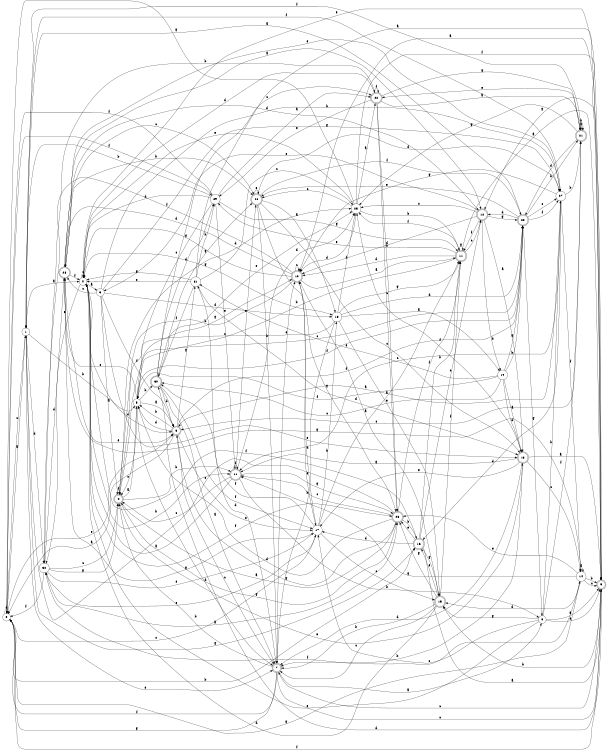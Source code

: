 digraph n27_7 {
__start0 [label="" shape="none"];

rankdir=LR;
size="8,5";

s0 [style="filled", color="black", fillcolor="white" shape="circle", label="0"];
s1 [style="filled", color="black", fillcolor="white" shape="circle", label="1"];
s2 [style="filled", color="black", fillcolor="white" shape="circle", label="2"];
s3 [style="filled", color="black", fillcolor="white" shape="circle", label="3"];
s4 [style="rounded,filled", color="black", fillcolor="white" shape="doublecircle", label="4"];
s5 [style="filled", color="black", fillcolor="white" shape="circle", label="5"];
s6 [style="rounded,filled", color="black", fillcolor="white" shape="doublecircle", label="6"];
s7 [style="rounded,filled", color="black", fillcolor="white" shape="doublecircle", label="7"];
s8 [style="filled", color="black", fillcolor="white" shape="circle", label="8"];
s9 [style="rounded,filled", color="black", fillcolor="white" shape="doublecircle", label="9"];
s10 [style="rounded,filled", color="black", fillcolor="white" shape="doublecircle", label="10"];
s11 [style="rounded,filled", color="black", fillcolor="white" shape="doublecircle", label="11"];
s12 [style="rounded,filled", color="black", fillcolor="white" shape="doublecircle", label="12"];
s13 [style="rounded,filled", color="black", fillcolor="white" shape="doublecircle", label="13"];
s14 [style="filled", color="black", fillcolor="white" shape="circle", label="14"];
s15 [style="rounded,filled", color="black", fillcolor="white" shape="doublecircle", label="15"];
s16 [style="rounded,filled", color="black", fillcolor="white" shape="doublecircle", label="16"];
s17 [style="filled", color="black", fillcolor="white" shape="circle", label="17"];
s18 [style="filled", color="black", fillcolor="white" shape="circle", label="18"];
s19 [style="filled", color="black", fillcolor="white" shape="circle", label="19"];
s20 [style="rounded,filled", color="black", fillcolor="white" shape="doublecircle", label="20"];
s21 [style="rounded,filled", color="black", fillcolor="white" shape="doublecircle", label="21"];
s22 [style="rounded,filled", color="black", fillcolor="white" shape="doublecircle", label="22"];
s23 [style="rounded,filled", color="black", fillcolor="white" shape="doublecircle", label="23"];
s24 [style="rounded,filled", color="black", fillcolor="white" shape="doublecircle", label="24"];
s25 [style="filled", color="black", fillcolor="white" shape="circle", label="25"];
s26 [style="rounded,filled", color="black", fillcolor="white" shape="doublecircle", label="26"];
s27 [style="filled", color="black", fillcolor="white" shape="circle", label="27"];
s28 [style="rounded,filled", color="black", fillcolor="white" shape="doublecircle", label="28"];
s29 [style="filled", color="black", fillcolor="white" shape="circle", label="29"];
s30 [style="rounded,filled", color="black", fillcolor="white" shape="doublecircle", label="30"];
s31 [style="filled", color="black", fillcolor="white" shape="circle", label="31"];
s32 [style="filled", color="black", fillcolor="white" shape="circle", label="32"];
s0 -> s1 [label="a"];
s0 -> s16 [label="b"];
s0 -> s17 [label="c"];
s0 -> s0 [label="d"];
s0 -> s6 [label="e"];
s0 -> s29 [label="f"];
s0 -> s14 [label="g"];
s1 -> s2 [label="a"];
s1 -> s5 [label="b"];
s1 -> s0 [label="c"];
s1 -> s32 [label="d"];
s1 -> s7 [label="e"];
s1 -> s27 [label="f"];
s1 -> s16 [label="g"];
s2 -> s3 [label="a"];
s2 -> s24 [label="b"];
s2 -> s2 [label="c"];
s2 -> s6 [label="d"];
s2 -> s32 [label="e"];
s2 -> s23 [label="f"];
s2 -> s18 [label="g"];
s3 -> s4 [label="a"];
s3 -> s27 [label="b"];
s3 -> s28 [label="c"];
s3 -> s18 [label="d"];
s3 -> s13 [label="e"];
s3 -> s6 [label="f"];
s3 -> s27 [label="g"];
s4 -> s5 [label="a"];
s4 -> s24 [label="b"];
s4 -> s20 [label="c"];
s4 -> s25 [label="d"];
s4 -> s13 [label="e"];
s4 -> s4 [label="f"];
s4 -> s23 [label="g"];
s5 -> s6 [label="a"];
s5 -> s30 [label="b"];
s5 -> s4 [label="c"];
s5 -> s7 [label="d"];
s5 -> s28 [label="e"];
s5 -> s20 [label="f"];
s5 -> s10 [label="g"];
s6 -> s0 [label="a"];
s6 -> s5 [label="b"];
s6 -> s7 [label="c"];
s6 -> s5 [label="d"];
s6 -> s17 [label="e"];
s6 -> s20 [label="f"];
s6 -> s31 [label="g"];
s7 -> s8 [label="a"];
s7 -> s4 [label="b"];
s7 -> s9 [label="c"];
s7 -> s31 [label="d"];
s7 -> s10 [label="e"];
s7 -> s0 [label="f"];
s7 -> s0 [label="g"];
s8 -> s9 [label="a"];
s8 -> s27 [label="b"];
s8 -> s17 [label="c"];
s8 -> s9 [label="d"];
s8 -> s2 [label="e"];
s8 -> s21 [label="f"];
s8 -> s15 [label="g"];
s9 -> s10 [label="a"];
s9 -> s15 [label="b"];
s9 -> s7 [label="c"];
s9 -> s30 [label="d"];
s9 -> s2 [label="e"];
s9 -> s0 [label="f"];
s9 -> s12 [label="g"];
s10 -> s11 [label="a"];
s10 -> s4 [label="b"];
s10 -> s10 [label="c"];
s10 -> s28 [label="d"];
s10 -> s17 [label="e"];
s10 -> s32 [label="f"];
s10 -> s2 [label="g"];
s11 -> s9 [label="a"];
s11 -> s5 [label="b"];
s11 -> s12 [label="c"];
s11 -> s10 [label="d"];
s11 -> s29 [label="e"];
s11 -> s25 [label="f"];
s11 -> s11 [label="g"];
s12 -> s13 [label="a"];
s12 -> s19 [label="b"];
s12 -> s25 [label="c"];
s12 -> s10 [label="d"];
s12 -> s3 [label="e"];
s12 -> s11 [label="f"];
s12 -> s20 [label="g"];
s13 -> s9 [label="a"];
s13 -> s7 [label="b"];
s13 -> s14 [label="c"];
s13 -> s7 [label="d"];
s13 -> s17 [label="e"];
s13 -> s25 [label="f"];
s13 -> s24 [label="g"];
s14 -> s14 [label="a"];
s14 -> s9 [label="b"];
s14 -> s9 [label="c"];
s14 -> s15 [label="d"];
s14 -> s23 [label="e"];
s14 -> s32 [label="f"];
s14 -> s24 [label="g"];
s15 -> s10 [label="a"];
s15 -> s7 [label="b"];
s15 -> s7 [label="c"];
s15 -> s2 [label="d"];
s15 -> s16 [label="e"];
s15 -> s11 [label="f"];
s15 -> s23 [label="g"];
s16 -> s9 [label="a"];
s16 -> s11 [label="b"];
s16 -> s12 [label="c"];
s16 -> s17 [label="d"];
s16 -> s23 [label="e"];
s16 -> s2 [label="f"];
s16 -> s15 [label="g"];
s17 -> s11 [label="a"];
s17 -> s18 [label="b"];
s17 -> s15 [label="c"];
s17 -> s10 [label="d"];
s17 -> s32 [label="e"];
s17 -> s30 [label="f"];
s17 -> s28 [label="g"];
s18 -> s19 [label="a"];
s18 -> s7 [label="b"];
s18 -> s4 [label="c"];
s18 -> s20 [label="d"];
s18 -> s15 [label="e"];
s18 -> s25 [label="f"];
s18 -> s11 [label="g"];
s19 -> s13 [label="a"];
s19 -> s20 [label="b"];
s19 -> s30 [label="c"];
s19 -> s13 [label="d"];
s19 -> s31 [label="e"];
s19 -> s5 [label="f"];
s19 -> s20 [label="g"];
s20 -> s1 [label="a"];
s20 -> s21 [label="b"];
s20 -> s27 [label="c"];
s20 -> s12 [label="d"];
s20 -> s26 [label="e"];
s20 -> s27 [label="f"];
s20 -> s8 [label="g"];
s21 -> s21 [label="a"];
s21 -> s21 [label="b"];
s21 -> s6 [label="c"];
s21 -> s20 [label="d"];
s21 -> s22 [label="e"];
s21 -> s1 [label="f"];
s21 -> s25 [label="g"];
s22 -> s21 [label="a"];
s22 -> s23 [label="b"];
s22 -> s23 [label="c"];
s22 -> s2 [label="d"];
s22 -> s29 [label="e"];
s22 -> s22 [label="f"];
s22 -> s21 [label="g"];
s23 -> s4 [label="a"];
s23 -> s16 [label="b"];
s23 -> s24 [label="c"];
s23 -> s5 [label="d"];
s23 -> s1 [label="e"];
s23 -> s11 [label="f"];
s23 -> s6 [label="g"];
s24 -> s2 [label="a"];
s24 -> s8 [label="b"];
s24 -> s4 [label="c"];
s24 -> s25 [label="d"];
s24 -> s26 [label="e"];
s24 -> s24 [label="f"];
s24 -> s23 [label="g"];
s25 -> s22 [label="a"];
s25 -> s11 [label="b"];
s25 -> s26 [label="c"];
s25 -> s10 [label="d"];
s25 -> s2 [label="e"];
s25 -> s9 [label="f"];
s25 -> s0 [label="g"];
s26 -> s18 [label="a"];
s26 -> s7 [label="b"];
s26 -> s13 [label="c"];
s26 -> s27 [label="d"];
s26 -> s26 [label="e"];
s26 -> s20 [label="f"];
s26 -> s23 [label="g"];
s27 -> s6 [label="a"];
s27 -> s21 [label="b"];
s27 -> s24 [label="c"];
s27 -> s16 [label="d"];
s27 -> s28 [label="e"];
s27 -> s14 [label="f"];
s27 -> s10 [label="g"];
s28 -> s12 [label="a"];
s28 -> s26 [label="b"];
s28 -> s26 [label="c"];
s28 -> s12 [label="d"];
s28 -> s6 [label="e"];
s28 -> s2 [label="f"];
s28 -> s14 [label="g"];
s29 -> s22 [label="a"];
s29 -> s1 [label="b"];
s29 -> s5 [label="c"];
s29 -> s2 [label="d"];
s29 -> s24 [label="e"];
s29 -> s0 [label="f"];
s29 -> s11 [label="g"];
s30 -> s7 [label="a"];
s30 -> s6 [label="b"];
s30 -> s22 [label="c"];
s30 -> s29 [label="d"];
s30 -> s25 [label="e"];
s30 -> s17 [label="f"];
s30 -> s26 [label="g"];
s31 -> s9 [label="a"];
s31 -> s29 [label="b"];
s31 -> s25 [label="c"];
s31 -> s13 [label="d"];
s31 -> s2 [label="e"];
s31 -> s30 [label="f"];
s31 -> s2 [label="g"];
s32 -> s23 [label="a"];
s32 -> s22 [label="b"];
s32 -> s4 [label="c"];
s32 -> s28 [label="d"];
s32 -> s17 [label="e"];
s32 -> s0 [label="f"];
s32 -> s4 [label="g"];

}